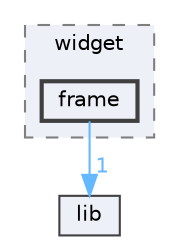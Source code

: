 digraph "test/widget/frame"
{
 // LATEX_PDF_SIZE
  bgcolor="transparent";
  edge [fontname=Helvetica,fontsize=10,labelfontname=Helvetica,labelfontsize=10];
  node [fontname=Helvetica,fontsize=10,shape=box,height=0.2,width=0.4];
  compound=true
  subgraph clusterdir_9100f76114cb7712e60bb7a8a7446fb2 {
    graph [ bgcolor="#edf0f7", pencolor="grey50", label="widget", fontname=Helvetica,fontsize=10 style="filled,dashed", URL="dir_9100f76114cb7712e60bb7a8a7446fb2.html",tooltip=""]
  dir_0a8cb462b4456742b5fc9c6149c041fe [label="frame", fillcolor="#edf0f7", color="grey25", style="filled,bold", URL="dir_0a8cb462b4456742b5fc9c6149c041fe.html",tooltip=""];
  }
  dir_97aefd0d527b934f1d99a682da8fe6a9 [label="lib", fillcolor="#edf0f7", color="grey25", style="filled", URL="dir_97aefd0d527b934f1d99a682da8fe6a9.html",tooltip=""];
  dir_0a8cb462b4456742b5fc9c6149c041fe->dir_97aefd0d527b934f1d99a682da8fe6a9 [headlabel="1", labeldistance=1.5 headhref="dir_000004_000006.html" href="dir_000004_000006.html" color="steelblue1" fontcolor="steelblue1"];
}
